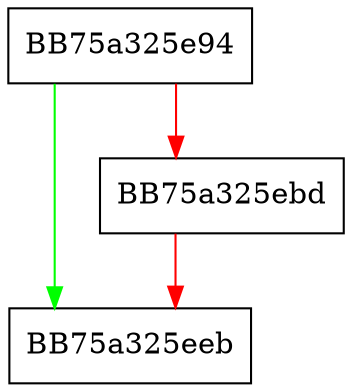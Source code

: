 digraph _Change_array {
  node [shape="box"];
  graph [splines=ortho];
  BB75a325e94 -> BB75a325eeb [color="green"];
  BB75a325e94 -> BB75a325ebd [color="red"];
  BB75a325ebd -> BB75a325eeb [color="red"];
}